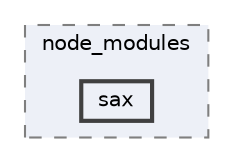 digraph "pkiclassroomrescheduler/src/main/frontend/node_modules/sax"
{
 // LATEX_PDF_SIZE
  bgcolor="transparent";
  edge [fontname=Helvetica,fontsize=10,labelfontname=Helvetica,labelfontsize=10];
  node [fontname=Helvetica,fontsize=10,shape=box,height=0.2,width=0.4];
  compound=true
  subgraph clusterdir_72953eda66ccb3a2722c28e1c3e6c23b {
    graph [ bgcolor="#edf0f7", pencolor="grey50", label="node_modules", fontname=Helvetica,fontsize=10 style="filled,dashed", URL="dir_72953eda66ccb3a2722c28e1c3e6c23b.html",tooltip=""]
  dir_7b02eea97bc5f6c262dbd87cfadbe7c8 [label="sax", fillcolor="#edf0f7", color="grey25", style="filled,bold", URL="dir_7b02eea97bc5f6c262dbd87cfadbe7c8.html",tooltip=""];
  }
}
